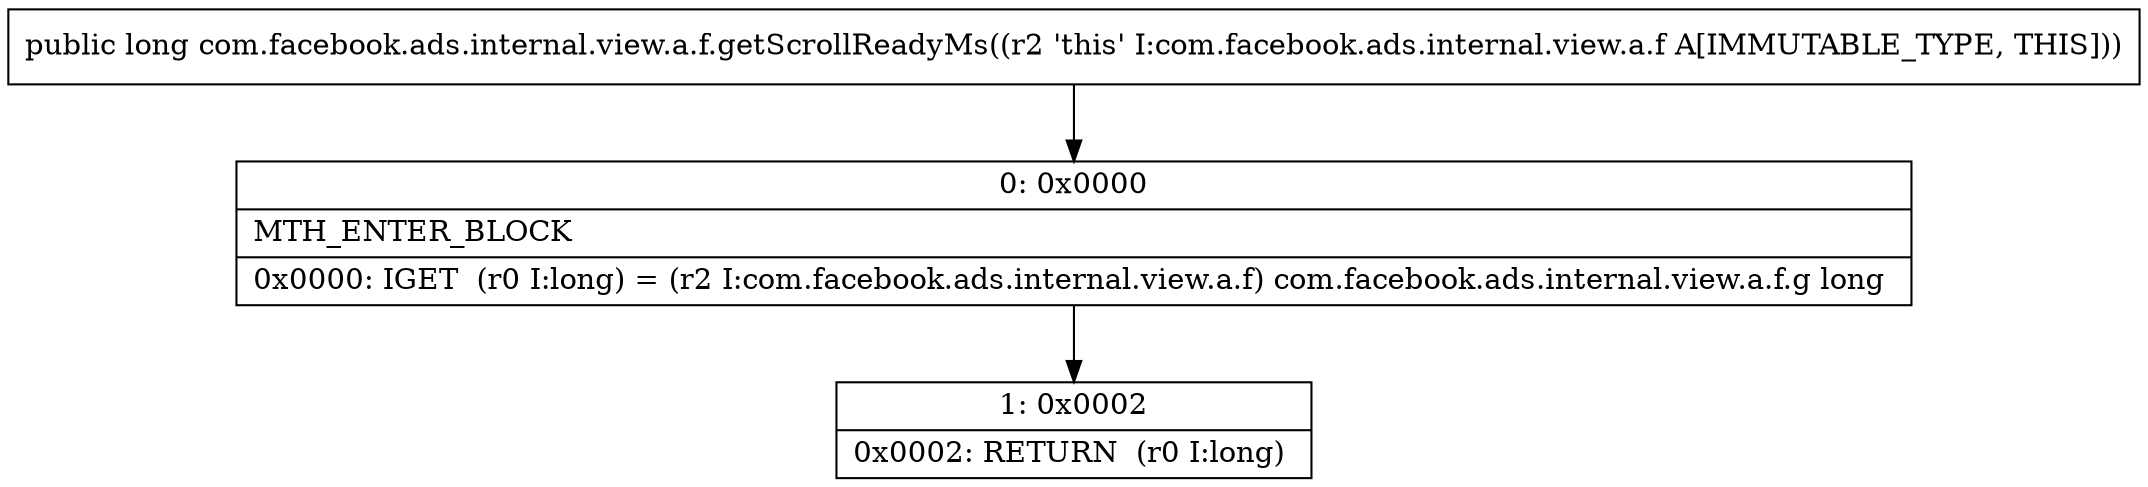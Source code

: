 digraph "CFG forcom.facebook.ads.internal.view.a.f.getScrollReadyMs()J" {
Node_0 [shape=record,label="{0\:\ 0x0000|MTH_ENTER_BLOCK\l|0x0000: IGET  (r0 I:long) = (r2 I:com.facebook.ads.internal.view.a.f) com.facebook.ads.internal.view.a.f.g long \l}"];
Node_1 [shape=record,label="{1\:\ 0x0002|0x0002: RETURN  (r0 I:long) \l}"];
MethodNode[shape=record,label="{public long com.facebook.ads.internal.view.a.f.getScrollReadyMs((r2 'this' I:com.facebook.ads.internal.view.a.f A[IMMUTABLE_TYPE, THIS])) }"];
MethodNode -> Node_0;
Node_0 -> Node_1;
}

